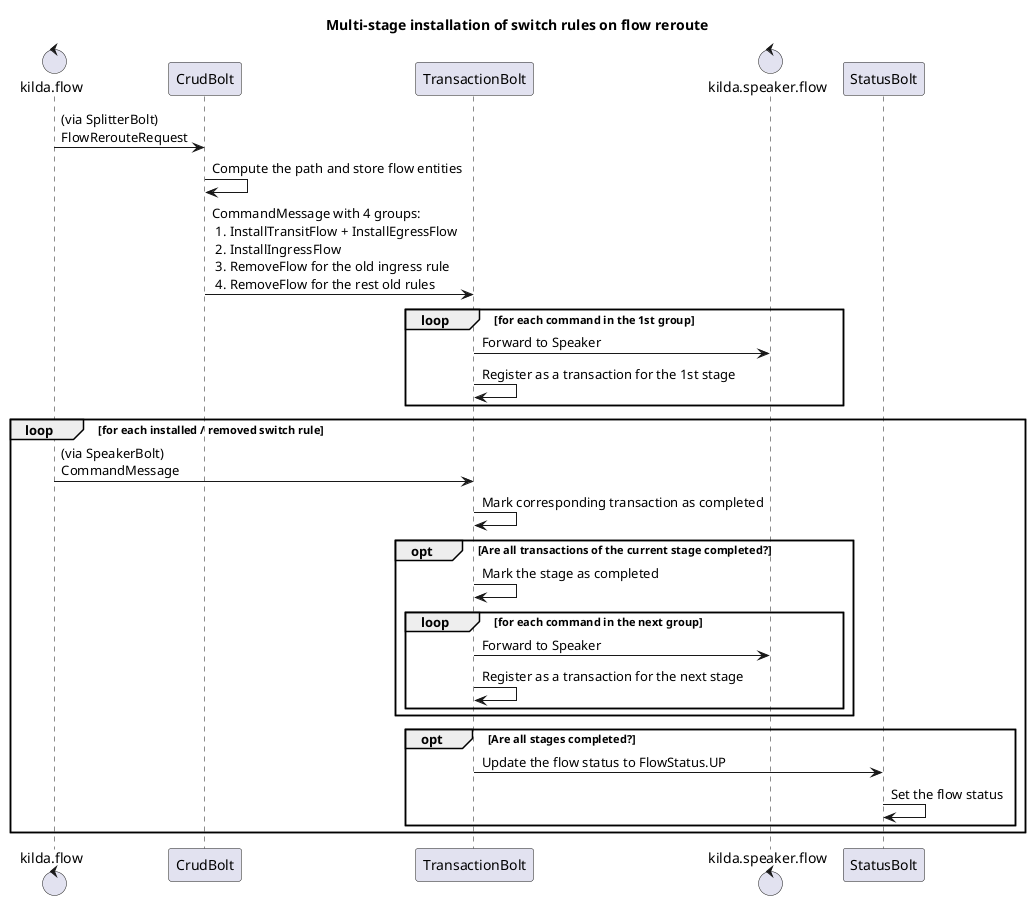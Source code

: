 @startuml

title Multi-stage installation of switch rules on flow reroute

control kilda.flow
participant CrudBolt
participant TransactionBolt
control kilda.speaker.flow

kilda.flow -> CrudBolt: (via SplitterBolt)\nFlowRerouteRequest
CrudBolt -> CrudBolt: Compute the path and store flow entities

CrudBolt -> TransactionBolt: CommandMessage with 4 groups:\n 1. InstallTransitFlow + InstallEgressFlow\n 2. InstallIngressFlow\n 3. RemoveFlow for the old ingress rule\n 4. RemoveFlow for the rest old rules

loop for each command in the 1st group
    TransactionBolt -> kilda.speaker.flow: Forward to Speaker
    TransactionBolt -> TransactionBolt: Register as a transaction for the 1st stage
end

loop for each installed / removed switch rule
    kilda.flow -> TransactionBolt: (via SpeakerBolt)\nCommandMessage
    TransactionBolt -> TransactionBolt: Mark corresponding transaction as completed
	opt Are all transactions of the current stage completed?
        TransactionBolt -> TransactionBolt: Mark the stage as completed

        loop for each command in the next group
            TransactionBolt -> kilda.speaker.flow: Forward to Speaker
            TransactionBolt -> TransactionBolt: Register as a transaction for the next stage
        end
	end
	opt Are all stages completed?
        TransactionBolt -> StatusBolt: Update the flow status to FlowStatus.UP
        StatusBolt -> StatusBolt: Set the flow status
	end
end

@enduml
